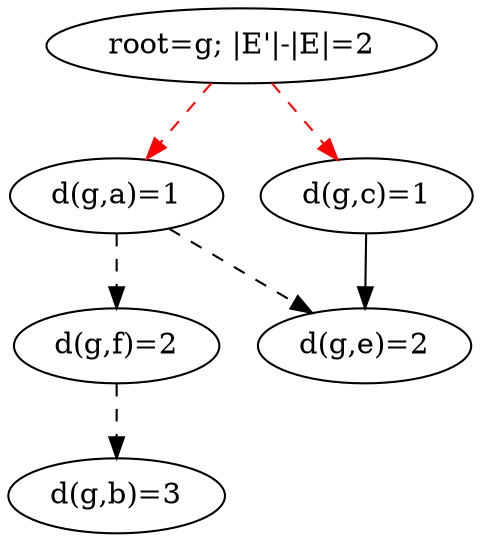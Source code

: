 digraph out {
b [label="d(g,b)=3"];
f [label="d(g,f)=2"];
f -> b [style=dashed];
a [label="d(g,a)=1"];
a -> f [style=dashed];
a -> e [style=dashed];
e [label="d(g,e)=2"];
c [label="d(g,c)=1"];
c -> e;
g [label="root=g; |E'|-|E|=2"];
g -> a [style=dashed, color=red];
g -> c [style=dashed, color=red];
}
